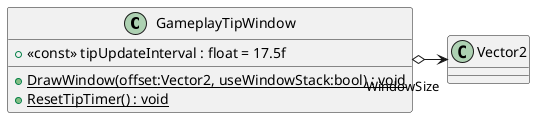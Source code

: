 @startuml
class GameplayTipWindow {
    + <<const>> tipUpdateInterval : float = 17.5f
    + {static} DrawWindow(offset:Vector2, useWindowStack:bool) : void
    + {static} ResetTipTimer() : void
}
GameplayTipWindow o-> "WindowSize" Vector2
@enduml
